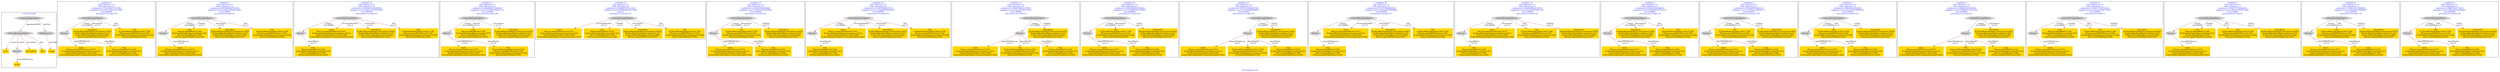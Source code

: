 digraph n0 {
fontcolor="blue"
remincross="true"
label="s16-s-hammer.xml"
subgraph cluster_0 {
label="1-correct model"
n2[style="filled",color="white",fillcolor="lightgray",label="CulturalHeritageObject1"];
n3[shape="plaintext",style="filled",fillcolor="gold",label="year"];
n4[style="filled",color="white",fillcolor="lightgray",label="Person1"];
n5[shape="plaintext",style="filled",fillcolor="gold",label="description"];
n6[shape="plaintext",style="filled",fillcolor="gold",label="title"];
n7[shape="plaintext",style="filled",fillcolor="gold",label="artist"];
n8[style="filled",color="white",fillcolor="lightgray",label="EuropeanaAggregation1"];
n9[style="filled",color="white",fillcolor="lightgray",label="WebResource1"];
n10[shape="plaintext",style="filled",fillcolor="gold",label="image"];
}
subgraph cluster_1 {
label="candidate 0\nlink coherence:1.0\nnode coherence:1.0\nconfidence:0.7352168575070396\nmapping score:0.6617389525023465\ncost:4.99999\n-precision:0.6-recall:0.38"
n12[style="filled",color="white",fillcolor="lightgray",label="CulturalHeritageObject1"];
n13[style="filled",color="white",fillcolor="lightgray",label="Person1"];
n14[shape="plaintext",style="filled",fillcolor="gold",label="artist\n[Person,nameOfThePerson,0.977]\n[CulturalHeritageObject,provenance,0.013]\n[CulturalHeritageObject,title,0.008]\n[CulturalHeritageObject,accessionNumber,0.002]"];
n15[shape="plaintext",style="filled",fillcolor="gold",label="description\n[CulturalHeritageObject,provenance,0.687]\n[CulturalHeritageObject,medium,0.127]\n[CulturalHeritageObject,extent,0.099]\n[Person,nameOfThePerson,0.087]"];
n16[shape="plaintext",style="filled",fillcolor="gold",label="title\n[CulturalHeritageObject,title,0.759]\n[Person,nameOfThePerson,0.194]\n[CulturalHeritageObject,provenance,0.028]\n[Person,dateOfDeath,0.018]"];
n17[shape="plaintext",style="filled",fillcolor="gold",label="year\n[Person,dateOfBirth,0.518]\n[CulturalHeritageObject,created,0.247]\n[Person,dateOfDeath,0.199]\n[Person,nameOfThePerson,0.036]"];
}
subgraph cluster_2 {
label="candidate 1\nlink coherence:1.0\nnode coherence:1.0\nconfidence:0.6676460490732694\nmapping score:0.6392153496910898\ncost:4.99999\n-precision:0.8-recall:0.5"
n19[style="filled",color="white",fillcolor="lightgray",label="CulturalHeritageObject1"];
n20[style="filled",color="white",fillcolor="lightgray",label="Person1"];
n21[shape="plaintext",style="filled",fillcolor="gold",label="artist\n[Person,nameOfThePerson,0.977]\n[CulturalHeritageObject,provenance,0.013]\n[CulturalHeritageObject,title,0.008]\n[CulturalHeritageObject,accessionNumber,0.002]"];
n22[shape="plaintext",style="filled",fillcolor="gold",label="year\n[Person,dateOfBirth,0.518]\n[CulturalHeritageObject,created,0.247]\n[Person,dateOfDeath,0.199]\n[Person,nameOfThePerson,0.036]"];
n23[shape="plaintext",style="filled",fillcolor="gold",label="description\n[CulturalHeritageObject,provenance,0.687]\n[CulturalHeritageObject,medium,0.127]\n[CulturalHeritageObject,extent,0.099]\n[Person,nameOfThePerson,0.087]"];
n24[shape="plaintext",style="filled",fillcolor="gold",label="title\n[CulturalHeritageObject,title,0.759]\n[Person,nameOfThePerson,0.194]\n[CulturalHeritageObject,provenance,0.028]\n[Person,dateOfDeath,0.018]"];
}
subgraph cluster_3 {
label="candidate 10\nlink coherence:1.0\nnode coherence:1.0\nconfidence:0.49154014545489966\nmapping score:0.5805133818182999\ncost:4.99999\n-precision:0.4-recall:0.25"
n26[style="filled",color="white",fillcolor="lightgray",label="CulturalHeritageObject1"];
n27[style="filled",color="white",fillcolor="lightgray",label="Person1"];
n28[shape="plaintext",style="filled",fillcolor="gold",label="artist\n[Person,nameOfThePerson,0.977]\n[CulturalHeritageObject,provenance,0.013]\n[CulturalHeritageObject,title,0.008]\n[CulturalHeritageObject,accessionNumber,0.002]"];
n29[shape="plaintext",style="filled",fillcolor="gold",label="description\n[CulturalHeritageObject,provenance,0.687]\n[CulturalHeritageObject,medium,0.127]\n[CulturalHeritageObject,extent,0.099]\n[Person,nameOfThePerson,0.087]"];
n30[shape="plaintext",style="filled",fillcolor="gold",label="title\n[CulturalHeritageObject,title,0.759]\n[Person,nameOfThePerson,0.194]\n[CulturalHeritageObject,provenance,0.028]\n[Person,dateOfDeath,0.018]"];
n31[shape="plaintext",style="filled",fillcolor="gold",label="year\n[Person,dateOfBirth,0.518]\n[CulturalHeritageObject,created,0.247]\n[Person,dateOfDeath,0.199]\n[Person,nameOfThePerson,0.036]"];
}
subgraph cluster_4 {
label="candidate 11\nlink coherence:1.0\nnode coherence:1.0\nconfidence:0.48240945574682637\nmapping score:0.5774698185822754\ncost:4.99999\n-precision:0.6-recall:0.38"
n33[style="filled",color="white",fillcolor="lightgray",label="CulturalHeritageObject1"];
n34[style="filled",color="white",fillcolor="lightgray",label="Person1"];
n35[shape="plaintext",style="filled",fillcolor="gold",label="artist\n[Person,nameOfThePerson,0.977]\n[CulturalHeritageObject,provenance,0.013]\n[CulturalHeritageObject,title,0.008]\n[CulturalHeritageObject,accessionNumber,0.002]"];
n36[shape="plaintext",style="filled",fillcolor="gold",label="title\n[CulturalHeritageObject,title,0.759]\n[Person,nameOfThePerson,0.194]\n[CulturalHeritageObject,provenance,0.028]\n[Person,dateOfDeath,0.018]"];
n37[shape="plaintext",style="filled",fillcolor="gold",label="year\n[Person,dateOfBirth,0.518]\n[CulturalHeritageObject,created,0.247]\n[Person,dateOfDeath,0.199]\n[Person,nameOfThePerson,0.036]"];
n38[shape="plaintext",style="filled",fillcolor="gold",label="description\n[CulturalHeritageObject,provenance,0.687]\n[CulturalHeritageObject,medium,0.127]\n[CulturalHeritageObject,extent,0.099]\n[Person,nameOfThePerson,0.087]"];
}
subgraph cluster_5 {
label="candidate 12\nlink coherence:1.0\nnode coherence:1.0\nconfidence:0.4239693370211295\nmapping score:0.5996564456737098\ncost:4.0\n-precision:0.5-recall:0.25"
n40[style="filled",color="white",fillcolor="lightgray",label="CulturalHeritageObject1"];
n41[shape="plaintext",style="filled",fillcolor="gold",label="artist\n[Person,nameOfThePerson,0.977]\n[CulturalHeritageObject,provenance,0.013]\n[CulturalHeritageObject,title,0.008]\n[CulturalHeritageObject,accessionNumber,0.002]"];
n42[shape="plaintext",style="filled",fillcolor="gold",label="year\n[Person,dateOfBirth,0.518]\n[CulturalHeritageObject,created,0.247]\n[Person,dateOfDeath,0.199]\n[Person,nameOfThePerson,0.036]"];
n43[shape="plaintext",style="filled",fillcolor="gold",label="description\n[CulturalHeritageObject,provenance,0.687]\n[CulturalHeritageObject,medium,0.127]\n[CulturalHeritageObject,extent,0.099]\n[Person,nameOfThePerson,0.087]"];
n44[shape="plaintext",style="filled",fillcolor="gold",label="title\n[CulturalHeritageObject,title,0.759]\n[Person,nameOfThePerson,0.194]\n[CulturalHeritageObject,provenance,0.028]\n[Person,dateOfDeath,0.018]"];
}
subgraph cluster_6 {
label="candidate 13\nlink coherence:1.0\nnode coherence:1.0\nconfidence:0.4124249056298968\nmapping score:0.5541416352099656\ncost:4.99999\n-precision:0.4-recall:0.25"
n46[style="filled",color="white",fillcolor="lightgray",label="CulturalHeritageObject1"];
n47[style="filled",color="white",fillcolor="lightgray",label="Person1"];
n48[shape="plaintext",style="filled",fillcolor="gold",label="artist\n[Person,nameOfThePerson,0.977]\n[CulturalHeritageObject,provenance,0.013]\n[CulturalHeritageObject,title,0.008]\n[CulturalHeritageObject,accessionNumber,0.002]"];
n49[shape="plaintext",style="filled",fillcolor="gold",label="title\n[CulturalHeritageObject,title,0.759]\n[Person,nameOfThePerson,0.194]\n[CulturalHeritageObject,provenance,0.028]\n[Person,dateOfDeath,0.018]"];
n50[shape="plaintext",style="filled",fillcolor="gold",label="year\n[Person,dateOfBirth,0.518]\n[CulturalHeritageObject,created,0.247]\n[Person,dateOfDeath,0.199]\n[Person,nameOfThePerson,0.036]"];
n51[shape="plaintext",style="filled",fillcolor="gold",label="description\n[CulturalHeritageObject,provenance,0.687]\n[CulturalHeritageObject,medium,0.127]\n[CulturalHeritageObject,extent,0.099]\n[Person,nameOfThePerson,0.087]"];
}
subgraph cluster_7 {
label="candidate 14\nlink coherence:1.0\nnode coherence:1.0\nconfidence:0.4119473888025556\nmapping score:0.5539824629341852\ncost:4.99999\n-precision:0.4-recall:0.25"
n53[style="filled",color="white",fillcolor="lightgray",label="CulturalHeritageObject1"];
n54[style="filled",color="white",fillcolor="lightgray",label="Person1"];
n55[shape="plaintext",style="filled",fillcolor="gold",label="artist\n[Person,nameOfThePerson,0.977]\n[CulturalHeritageObject,provenance,0.013]\n[CulturalHeritageObject,title,0.008]\n[CulturalHeritageObject,accessionNumber,0.002]"];
n56[shape="plaintext",style="filled",fillcolor="gold",label="year\n[Person,dateOfBirth,0.518]\n[CulturalHeritageObject,created,0.247]\n[Person,dateOfDeath,0.199]\n[Person,nameOfThePerson,0.036]"];
n57[shape="plaintext",style="filled",fillcolor="gold",label="description\n[CulturalHeritageObject,provenance,0.687]\n[CulturalHeritageObject,medium,0.127]\n[CulturalHeritageObject,extent,0.099]\n[Person,nameOfThePerson,0.087]"];
n58[shape="plaintext",style="filled",fillcolor="gold",label="title\n[CulturalHeritageObject,title,0.759]\n[Person,nameOfThePerson,0.194]\n[CulturalHeritageObject,provenance,0.028]\n[Person,dateOfDeath,0.018]"];
}
subgraph cluster_8 {
label="candidate 15\nlink coherence:1.0\nnode coherence:1.0\nconfidence:0.41000799452278935\nmapping score:0.553335998174263\ncost:4.99999\n-precision:0.4-recall:0.25"
n60[style="filled",color="white",fillcolor="lightgray",label="CulturalHeritageObject1"];
n61[style="filled",color="white",fillcolor="lightgray",label="Person1"];
n62[shape="plaintext",style="filled",fillcolor="gold",label="artist\n[Person,nameOfThePerson,0.977]\n[CulturalHeritageObject,provenance,0.013]\n[CulturalHeritageObject,title,0.008]\n[CulturalHeritageObject,accessionNumber,0.002]"];
n63[shape="plaintext",style="filled",fillcolor="gold",label="title\n[CulturalHeritageObject,title,0.759]\n[Person,nameOfThePerson,0.194]\n[CulturalHeritageObject,provenance,0.028]\n[Person,dateOfDeath,0.018]"];
n64[shape="plaintext",style="filled",fillcolor="gold",label="year\n[Person,dateOfBirth,0.518]\n[CulturalHeritageObject,created,0.247]\n[Person,dateOfDeath,0.199]\n[Person,nameOfThePerson,0.036]"];
n65[shape="plaintext",style="filled",fillcolor="gold",label="description\n[CulturalHeritageObject,provenance,0.687]\n[CulturalHeritageObject,medium,0.127]\n[CulturalHeritageObject,extent,0.099]\n[Person,nameOfThePerson,0.087]"];
}
subgraph cluster_9 {
label="candidate 16\nlink coherence:1.0\nnode coherence:1.0\nconfidence:0.40542849920708046\nmapping score:0.5518094997356935\ncost:4.99999\n-precision:0.4-recall:0.25"
n67[style="filled",color="white",fillcolor="lightgray",label="CulturalHeritageObject1"];
n68[style="filled",color="white",fillcolor="lightgray",label="Person1"];
n69[shape="plaintext",style="filled",fillcolor="gold",label="artist\n[Person,nameOfThePerson,0.977]\n[CulturalHeritageObject,provenance,0.013]\n[CulturalHeritageObject,title,0.008]\n[CulturalHeritageObject,accessionNumber,0.002]"];
n70[shape="plaintext",style="filled",fillcolor="gold",label="title\n[CulturalHeritageObject,title,0.759]\n[Person,nameOfThePerson,0.194]\n[CulturalHeritageObject,provenance,0.028]\n[Person,dateOfDeath,0.018]"];
n71[shape="plaintext",style="filled",fillcolor="gold",label="year\n[Person,dateOfBirth,0.518]\n[CulturalHeritageObject,created,0.247]\n[Person,dateOfDeath,0.199]\n[Person,nameOfThePerson,0.036]"];
n72[shape="plaintext",style="filled",fillcolor="gold",label="description\n[CulturalHeritageObject,provenance,0.687]\n[CulturalHeritageObject,medium,0.127]\n[CulturalHeritageObject,extent,0.099]\n[Person,nameOfThePerson,0.087]"];
}
subgraph cluster_10 {
label="candidate 17\nlink coherence:1.0\nnode coherence:1.0\nconfidence:0.40301158809997295\nmapping score:0.551003862699991\ncost:4.99999\n-precision:0.4-recall:0.25"
n74[style="filled",color="white",fillcolor="lightgray",label="CulturalHeritageObject1"];
n75[style="filled",color="white",fillcolor="lightgray",label="Person1"];
n76[shape="plaintext",style="filled",fillcolor="gold",label="artist\n[Person,nameOfThePerson,0.977]\n[CulturalHeritageObject,provenance,0.013]\n[CulturalHeritageObject,title,0.008]\n[CulturalHeritageObject,accessionNumber,0.002]"];
n77[shape="plaintext",style="filled",fillcolor="gold",label="title\n[CulturalHeritageObject,title,0.759]\n[Person,nameOfThePerson,0.194]\n[CulturalHeritageObject,provenance,0.028]\n[Person,dateOfDeath,0.018]"];
n78[shape="plaintext",style="filled",fillcolor="gold",label="year\n[Person,dateOfBirth,0.518]\n[CulturalHeritageObject,created,0.247]\n[Person,dateOfDeath,0.199]\n[Person,nameOfThePerson,0.036]"];
n79[shape="plaintext",style="filled",fillcolor="gold",label="description\n[CulturalHeritageObject,provenance,0.687]\n[CulturalHeritageObject,medium,0.127]\n[CulturalHeritageObject,extent,0.099]\n[Person,nameOfThePerson,0.087]"];
}
subgraph cluster_11 {
label="candidate 18\nlink coherence:1.0\nnode coherence:1.0\nconfidence:0.3710707980069588\nmapping score:0.5403569326689862\ncost:4.99999\n-precision:0.4-recall:0.25"
n81[style="filled",color="white",fillcolor="lightgray",label="CulturalHeritageObject1"];
n82[style="filled",color="white",fillcolor="lightgray",label="Person1"];
n83[shape="plaintext",style="filled",fillcolor="gold",label="artist\n[Person,nameOfThePerson,0.977]\n[CulturalHeritageObject,provenance,0.013]\n[CulturalHeritageObject,title,0.008]\n[CulturalHeritageObject,accessionNumber,0.002]"];
n84[shape="plaintext",style="filled",fillcolor="gold",label="year\n[Person,dateOfBirth,0.518]\n[CulturalHeritageObject,created,0.247]\n[Person,dateOfDeath,0.199]\n[Person,nameOfThePerson,0.036]"];
n85[shape="plaintext",style="filled",fillcolor="gold",label="description\n[CulturalHeritageObject,provenance,0.687]\n[CulturalHeritageObject,medium,0.127]\n[CulturalHeritageObject,extent,0.099]\n[Person,nameOfThePerson,0.087]"];
n86[shape="plaintext",style="filled",fillcolor="gold",label="title\n[CulturalHeritageObject,title,0.759]\n[Person,nameOfThePerson,0.194]\n[CulturalHeritageObject,provenance,0.028]\n[Person,dateOfDeath,0.018]"];
}
subgraph cluster_12 {
label="candidate 19\nlink coherence:1.0\nnode coherence:1.0\nconfidence:0.35429348592016763\nmapping score:0.5347644953067225\ncost:4.99999\n-precision:0.4-recall:0.25"
n88[style="filled",color="white",fillcolor="lightgray",label="CulturalHeritageObject1"];
n89[style="filled",color="white",fillcolor="lightgray",label="Person1"];
n90[shape="plaintext",style="filled",fillcolor="gold",label="artist\n[Person,nameOfThePerson,0.977]\n[CulturalHeritageObject,provenance,0.013]\n[CulturalHeritageObject,title,0.008]\n[CulturalHeritageObject,accessionNumber,0.002]"];
n91[shape="plaintext",style="filled",fillcolor="gold",label="title\n[CulturalHeritageObject,title,0.759]\n[Person,nameOfThePerson,0.194]\n[CulturalHeritageObject,provenance,0.028]\n[Person,dateOfDeath,0.018]"];
n92[shape="plaintext",style="filled",fillcolor="gold",label="year\n[Person,dateOfBirth,0.518]\n[CulturalHeritageObject,created,0.247]\n[Person,dateOfDeath,0.199]\n[Person,nameOfThePerson,0.036]"];
n93[shape="plaintext",style="filled",fillcolor="gold",label="description\n[CulturalHeritageObject,provenance,0.687]\n[CulturalHeritageObject,medium,0.127]\n[CulturalHeritageObject,extent,0.099]\n[Person,nameOfThePerson,0.087]"];
}
subgraph cluster_13 {
label="candidate 2\nlink coherence:1.0\nnode coherence:1.0\nconfidence:0.6556241008546956\nmapping score:0.6352080336182319\ncost:4.99999\n-precision:0.6-recall:0.38"
n95[style="filled",color="white",fillcolor="lightgray",label="CulturalHeritageObject1"];
n96[style="filled",color="white",fillcolor="lightgray",label="Person1"];
n97[shape="plaintext",style="filled",fillcolor="gold",label="artist\n[Person,nameOfThePerson,0.977]\n[CulturalHeritageObject,provenance,0.013]\n[CulturalHeritageObject,title,0.008]\n[CulturalHeritageObject,accessionNumber,0.002]"];
n98[shape="plaintext",style="filled",fillcolor="gold",label="year\n[Person,dateOfBirth,0.518]\n[CulturalHeritageObject,created,0.247]\n[Person,dateOfDeath,0.199]\n[Person,nameOfThePerson,0.036]"];
n99[shape="plaintext",style="filled",fillcolor="gold",label="description\n[CulturalHeritageObject,provenance,0.687]\n[CulturalHeritageObject,medium,0.127]\n[CulturalHeritageObject,extent,0.099]\n[Person,nameOfThePerson,0.087]"];
n100[shape="plaintext",style="filled",fillcolor="gold",label="title\n[CulturalHeritageObject,title,0.759]\n[Person,nameOfThePerson,0.194]\n[CulturalHeritageObject,provenance,0.028]\n[Person,dateOfDeath,0.018]"];
}
subgraph cluster_14 {
label="candidate 3\nlink coherence:1.0\nnode coherence:1.0\nconfidence:0.5952445878492324\nmapping score:0.6150815292830775\ncost:4.99999\n-precision:0.6-recall:0.38"
n102[style="filled",color="white",fillcolor="lightgray",label="CulturalHeritageObject1"];
n103[style="filled",color="white",fillcolor="lightgray",label="Person1"];
n104[shape="plaintext",style="filled",fillcolor="gold",label="artist\n[Person,nameOfThePerson,0.977]\n[CulturalHeritageObject,provenance,0.013]\n[CulturalHeritageObject,title,0.008]\n[CulturalHeritageObject,accessionNumber,0.002]"];
n105[shape="plaintext",style="filled",fillcolor="gold",label="title\n[CulturalHeritageObject,title,0.759]\n[Person,nameOfThePerson,0.194]\n[CulturalHeritageObject,provenance,0.028]\n[Person,dateOfDeath,0.018]"];
n106[shape="plaintext",style="filled",fillcolor="gold",label="year\n[Person,dateOfBirth,0.518]\n[CulturalHeritageObject,created,0.247]\n[Person,dateOfDeath,0.199]\n[Person,nameOfThePerson,0.036]"];
n107[shape="plaintext",style="filled",fillcolor="gold",label="description\n[CulturalHeritageObject,provenance,0.687]\n[CulturalHeritageObject,medium,0.127]\n[CulturalHeritageObject,extent,0.099]\n[Person,nameOfThePerson,0.087]"];
}
subgraph cluster_15 {
label="candidate 4\nlink coherence:1.0\nnode coherence:1.0\nconfidence:0.588248181426416\nmapping score:0.6127493938088053\ncost:4.99999\n-precision:0.6-recall:0.38"
n109[style="filled",color="white",fillcolor="lightgray",label="CulturalHeritageObject1"];
n110[style="filled",color="white",fillcolor="lightgray",label="Person1"];
n111[shape="plaintext",style="filled",fillcolor="gold",label="artist\n[Person,nameOfThePerson,0.977]\n[CulturalHeritageObject,provenance,0.013]\n[CulturalHeritageObject,title,0.008]\n[CulturalHeritageObject,accessionNumber,0.002]"];
n112[shape="plaintext",style="filled",fillcolor="gold",label="title\n[CulturalHeritageObject,title,0.759]\n[Person,nameOfThePerson,0.194]\n[CulturalHeritageObject,provenance,0.028]\n[Person,dateOfDeath,0.018]"];
n113[shape="plaintext",style="filled",fillcolor="gold",label="year\n[Person,dateOfBirth,0.518]\n[CulturalHeritageObject,created,0.247]\n[Person,dateOfDeath,0.199]\n[Person,nameOfThePerson,0.036]"];
n114[shape="plaintext",style="filled",fillcolor="gold",label="description\n[CulturalHeritageObject,provenance,0.687]\n[CulturalHeritageObject,medium,0.127]\n[CulturalHeritageObject,extent,0.099]\n[Person,nameOfThePerson,0.087]"];
}
subgraph cluster_16 {
label="candidate 5\nlink coherence:1.0\nnode coherence:1.0\nconfidence:0.5499802641805965\nmapping score:0.5999934213935322\ncost:4.99999\n-precision:0.4-recall:0.25"
n116[style="filled",color="white",fillcolor="lightgray",label="CulturalHeritageObject1"];
n117[style="filled",color="white",fillcolor="lightgray",label="Person1"];
n118[shape="plaintext",style="filled",fillcolor="gold",label="artist\n[Person,nameOfThePerson,0.977]\n[CulturalHeritageObject,provenance,0.013]\n[CulturalHeritageObject,title,0.008]\n[CulturalHeritageObject,accessionNumber,0.002]"];
n119[shape="plaintext",style="filled",fillcolor="gold",label="title\n[CulturalHeritageObject,title,0.759]\n[Person,nameOfThePerson,0.194]\n[CulturalHeritageObject,provenance,0.028]\n[Person,dateOfDeath,0.018]"];
n120[shape="plaintext",style="filled",fillcolor="gold",label="description\n[CulturalHeritageObject,provenance,0.687]\n[CulturalHeritageObject,medium,0.127]\n[CulturalHeritageObject,extent,0.099]\n[Person,nameOfThePerson,0.087]"];
n121[shape="plaintext",style="filled",fillcolor="gold",label="year\n[Person,dateOfBirth,0.518]\n[CulturalHeritageObject,created,0.247]\n[Person,dateOfDeath,0.199]\n[Person,nameOfThePerson,0.036]"];
}
subgraph cluster_17 {
label="candidate 6\nlink coherence:1.0\nnode coherence:1.0\nconfidence:0.5276737794154622\nmapping score:0.5925579264718207\ncost:4.99999\n-precision:0.8-recall:0.5"
n123[style="filled",color="white",fillcolor="lightgray",label="CulturalHeritageObject1"];
n124[style="filled",color="white",fillcolor="lightgray",label="Person1"];
n125[shape="plaintext",style="filled",fillcolor="gold",label="artist\n[Person,nameOfThePerson,0.977]\n[CulturalHeritageObject,provenance,0.013]\n[CulturalHeritageObject,title,0.008]\n[CulturalHeritageObject,accessionNumber,0.002]"];
n126[shape="plaintext",style="filled",fillcolor="gold",label="year\n[Person,dateOfBirth,0.518]\n[CulturalHeritageObject,created,0.247]\n[Person,dateOfDeath,0.199]\n[Person,nameOfThePerson,0.036]"];
n127[shape="plaintext",style="filled",fillcolor="gold",label="title\n[CulturalHeritageObject,title,0.759]\n[Person,nameOfThePerson,0.194]\n[CulturalHeritageObject,provenance,0.028]\n[Person,dateOfDeath,0.018]"];
n128[shape="plaintext",style="filled",fillcolor="gold",label="description\n[CulturalHeritageObject,provenance,0.687]\n[CulturalHeritageObject,medium,0.127]\n[CulturalHeritageObject,extent,0.099]\n[Person,nameOfThePerson,0.087]"];
}
subgraph cluster_18 {
label="candidate 7\nlink coherence:1.0\nnode coherence:1.0\nconfidence:0.5206773729926458\nmapping score:0.5902257909975486\ncost:4.99999\n-precision:0.8-recall:0.5"
n130[style="filled",color="white",fillcolor="lightgray",label="CulturalHeritageObject1"];
n131[style="filled",color="white",fillcolor="lightgray",label="Person1"];
n132[shape="plaintext",style="filled",fillcolor="gold",label="artist\n[Person,nameOfThePerson,0.977]\n[CulturalHeritageObject,provenance,0.013]\n[CulturalHeritageObject,title,0.008]\n[CulturalHeritageObject,accessionNumber,0.002]"];
n133[shape="plaintext",style="filled",fillcolor="gold",label="year\n[Person,dateOfBirth,0.518]\n[CulturalHeritageObject,created,0.247]\n[Person,dateOfDeath,0.199]\n[Person,nameOfThePerson,0.036]"];
n134[shape="plaintext",style="filled",fillcolor="gold",label="title\n[CulturalHeritageObject,title,0.759]\n[Person,nameOfThePerson,0.194]\n[CulturalHeritageObject,provenance,0.028]\n[Person,dateOfDeath,0.018]"];
n135[shape="plaintext",style="filled",fillcolor="gold",label="description\n[CulturalHeritageObject,provenance,0.687]\n[CulturalHeritageObject,medium,0.127]\n[CulturalHeritageObject,extent,0.099]\n[Person,nameOfThePerson,0.087]"];
}
subgraph cluster_19 {
label="candidate 8\nlink coherence:1.0\nnode coherence:1.0\nconfidence:0.5156518311968884\nmapping score:0.5885506103989627\ncost:4.99999\n-precision:0.6-recall:0.38"
n137[style="filled",color="white",fillcolor="lightgray",label="CulturalHeritageObject1"];
n138[style="filled",color="white",fillcolor="lightgray",label="Person1"];
n139[shape="plaintext",style="filled",fillcolor="gold",label="artist\n[Person,nameOfThePerson,0.977]\n[CulturalHeritageObject,provenance,0.013]\n[CulturalHeritageObject,title,0.008]\n[CulturalHeritageObject,accessionNumber,0.002]"];
n140[shape="plaintext",style="filled",fillcolor="gold",label="year\n[Person,dateOfBirth,0.518]\n[CulturalHeritageObject,created,0.247]\n[Person,dateOfDeath,0.199]\n[Person,nameOfThePerson,0.036]"];
n141[shape="plaintext",style="filled",fillcolor="gold",label="title\n[CulturalHeritageObject,title,0.759]\n[Person,nameOfThePerson,0.194]\n[CulturalHeritageObject,provenance,0.028]\n[Person,dateOfDeath,0.018]"];
n142[shape="plaintext",style="filled",fillcolor="gold",label="description\n[CulturalHeritageObject,provenance,0.687]\n[CulturalHeritageObject,medium,0.127]\n[CulturalHeritageObject,extent,0.099]\n[Person,nameOfThePerson,0.087]"];
}
subgraph cluster_20 {
label="candidate 9\nlink coherence:1.0\nnode coherence:1.0\nconfidence:0.508655424774072\nmapping score:0.5862184749246907\ncost:4.99999\n-precision:0.6-recall:0.38"
n144[style="filled",color="white",fillcolor="lightgray",label="CulturalHeritageObject1"];
n145[style="filled",color="white",fillcolor="lightgray",label="Person1"];
n146[shape="plaintext",style="filled",fillcolor="gold",label="artist\n[Person,nameOfThePerson,0.977]\n[CulturalHeritageObject,provenance,0.013]\n[CulturalHeritageObject,title,0.008]\n[CulturalHeritageObject,accessionNumber,0.002]"];
n147[shape="plaintext",style="filled",fillcolor="gold",label="year\n[Person,dateOfBirth,0.518]\n[CulturalHeritageObject,created,0.247]\n[Person,dateOfDeath,0.199]\n[Person,nameOfThePerson,0.036]"];
n148[shape="plaintext",style="filled",fillcolor="gold",label="title\n[CulturalHeritageObject,title,0.759]\n[Person,nameOfThePerson,0.194]\n[CulturalHeritageObject,provenance,0.028]\n[Person,dateOfDeath,0.018]"];
n149[shape="plaintext",style="filled",fillcolor="gold",label="description\n[CulturalHeritageObject,provenance,0.687]\n[CulturalHeritageObject,medium,0.127]\n[CulturalHeritageObject,extent,0.099]\n[Person,nameOfThePerson,0.087]"];
}
n2 -> n3[color="brown",fontcolor="black",label="created"]
n2 -> n4[color="brown",fontcolor="black",label="creator"]
n2 -> n5[color="brown",fontcolor="black",label="description"]
n2 -> n6[color="brown",fontcolor="black",label="title"]
n4 -> n7[color="brown",fontcolor="black",label="nameOfThePerson"]
n8 -> n2[color="brown",fontcolor="black",label="aggregatedCHO"]
n8 -> n9[color="brown",fontcolor="black",label="hasView"]
n9 -> n10[color="brown",fontcolor="black",label="classLink"]
n12 -> n13[color="brown",fontcolor="black",label="creator\nw=0.99999"]
n13 -> n14[color="brown",fontcolor="black",label="nameOfThePerson\nw=1.0"]
n12 -> n15[color="brown",fontcolor="black",label="provenance\nw=1.0"]
n12 -> n16[color="brown",fontcolor="black",label="title\nw=1.0"]
n13 -> n17[color="brown",fontcolor="black",label="dateOfBirth\nw=1.0"]
n19 -> n20[color="brown",fontcolor="black",label="creator\nw=0.99999"]
n20 -> n21[color="brown",fontcolor="black",label="nameOfThePerson\nw=1.0"]
n19 -> n22[color="brown",fontcolor="black",label="created\nw=1.0"]
n19 -> n23[color="brown",fontcolor="black",label="provenance\nw=1.0"]
n19 -> n24[color="brown",fontcolor="black",label="title\nw=1.0"]
n26 -> n27[color="brown",fontcolor="black",label="creator\nw=0.99999"]
n26 -> n28[color="brown",fontcolor="black",label="accessionNumber\nw=1.0"]
n26 -> n29[color="brown",fontcolor="black",label="provenance\nw=1.0"]
n26 -> n30[color="brown",fontcolor="black",label="title\nw=1.0"]
n27 -> n31[color="brown",fontcolor="black",label="dateOfBirth\nw=1.0"]
n33 -> n34[color="brown",fontcolor="black",label="creator\nw=0.99999"]
n34 -> n35[color="brown",fontcolor="black",label="nameOfThePerson\nw=1.0"]
n34 -> n36[color="brown",fontcolor="black",label="dateOfDeath\nw=1.0"]
n33 -> n37[color="brown",fontcolor="black",label="created\nw=1.0"]
n33 -> n38[color="brown",fontcolor="black",label="provenance\nw=1.0"]
n40 -> n41[color="brown",fontcolor="black",label="accessionNumber\nw=1.0"]
n40 -> n42[color="brown",fontcolor="black",label="created\nw=1.0"]
n40 -> n43[color="brown",fontcolor="black",label="provenance\nw=1.0"]
n40 -> n44[color="brown",fontcolor="black",label="title\nw=1.0"]
n46 -> n47[color="brown",fontcolor="black",label="creator\nw=0.99999"]
n47 -> n48[color="brown",fontcolor="black",label="nameOfThePerson\nw=1.0"]
n46 -> n49[color="brown",fontcolor="black",label="provenance\nw=1.0"]
n47 -> n50[color="brown",fontcolor="black",label="dateOfBirth\nw=1.0"]
n46 -> n51[color="brown",fontcolor="black",label="medium\nw=1.0"]
n53 -> n54[color="brown",fontcolor="black",label="creator\nw=0.99999"]
n53 -> n55[color="brown",fontcolor="black",label="accessionNumber\nw=1.0"]
n54 -> n56[color="brown",fontcolor="black",label="dateOfDeath\nw=1.0"]
n53 -> n57[color="brown",fontcolor="black",label="provenance\nw=1.0"]
n53 -> n58[color="brown",fontcolor="black",label="title\nw=1.0"]
n60 -> n61[color="brown",fontcolor="black",label="creator\nw=0.99999"]
n61 -> n62[color="brown",fontcolor="black",label="nameOfThePerson\nw=1.0"]
n61 -> n63[color="brown",fontcolor="black",label="dateOfDeath\nw=1.0"]
n61 -> n64[color="brown",fontcolor="black",label="dateOfBirth\nw=1.0"]
n60 -> n65[color="brown",fontcolor="black",label="medium\nw=1.0"]
n67 -> n68[color="brown",fontcolor="black",label="creator\nw=0.99999"]
n68 -> n69[color="brown",fontcolor="black",label="nameOfThePerson\nw=1.0"]
n67 -> n70[color="brown",fontcolor="black",label="provenance\nw=1.0"]
n68 -> n71[color="brown",fontcolor="black",label="dateOfBirth\nw=1.0"]
n67 -> n72[color="brown",fontcolor="black",label="extent\nw=1.0"]
n74 -> n75[color="brown",fontcolor="black",label="creator\nw=0.99999"]
n75 -> n76[color="brown",fontcolor="black",label="nameOfThePerson\nw=1.0"]
n75 -> n77[color="brown",fontcolor="black",label="dateOfDeath\nw=1.0"]
n75 -> n78[color="brown",fontcolor="black",label="dateOfBirth\nw=1.0"]
n74 -> n79[color="brown",fontcolor="black",label="extent\nw=1.0"]
n81 -> n82[color="brown",fontcolor="black",label="creator\nw=0.99999"]
n81 -> n83[color="brown",fontcolor="black",label="accessionNumber\nw=1.0"]
n82 -> n84[color="brown",fontcolor="black",label="nameOfThePerson\nw=1.0"]
n81 -> n85[color="brown",fontcolor="black",label="provenance\nw=1.0"]
n81 -> n86[color="brown",fontcolor="black",label="title\nw=1.0"]
n88 -> n89[color="brown",fontcolor="black",label="creator\nw=0.99999"]
n88 -> n90[color="brown",fontcolor="black",label="provenance\nw=1.0"]
n88 -> n91[color="brown",fontcolor="black",label="title\nw=1.0"]
n89 -> n92[color="brown",fontcolor="black",label="dateOfBirth\nw=1.0"]
n88 -> n93[color="brown",fontcolor="black",label="medium\nw=1.0"]
n95 -> n96[color="brown",fontcolor="black",label="creator\nw=0.99999"]
n96 -> n97[color="brown",fontcolor="black",label="nameOfThePerson\nw=1.0"]
n96 -> n98[color="brown",fontcolor="black",label="dateOfDeath\nw=1.0"]
n95 -> n99[color="brown",fontcolor="black",label="provenance\nw=1.0"]
n95 -> n100[color="brown",fontcolor="black",label="title\nw=1.0"]
n102 -> n103[color="brown",fontcolor="black",label="creator\nw=0.99999"]
n103 -> n104[color="brown",fontcolor="black",label="nameOfThePerson\nw=1.0"]
n102 -> n105[color="brown",fontcolor="black",label="title\nw=1.0"]
n103 -> n106[color="brown",fontcolor="black",label="dateOfBirth\nw=1.0"]
n102 -> n107[color="brown",fontcolor="black",label="medium\nw=1.0"]
n109 -> n110[color="brown",fontcolor="black",label="creator\nw=0.99999"]
n110 -> n111[color="brown",fontcolor="black",label="nameOfThePerson\nw=1.0"]
n109 -> n112[color="brown",fontcolor="black",label="title\nw=1.0"]
n110 -> n113[color="brown",fontcolor="black",label="dateOfBirth\nw=1.0"]
n109 -> n114[color="brown",fontcolor="black",label="extent\nw=1.0"]
n116 -> n117[color="brown",fontcolor="black",label="creator\nw=0.99999"]
n117 -> n118[color="brown",fontcolor="black",label="nameOfThePerson\nw=1.0"]
n117 -> n119[color="brown",fontcolor="black",label="dateOfDeath\nw=1.0"]
n116 -> n120[color="brown",fontcolor="black",label="provenance\nw=1.0"]
n117 -> n121[color="brown",fontcolor="black",label="dateOfBirth\nw=1.0"]
n123 -> n124[color="brown",fontcolor="black",label="creator\nw=0.99999"]
n124 -> n125[color="brown",fontcolor="black",label="nameOfThePerson\nw=1.0"]
n123 -> n126[color="brown",fontcolor="black",label="created\nw=1.0"]
n123 -> n127[color="brown",fontcolor="black",label="title\nw=1.0"]
n123 -> n128[color="brown",fontcolor="black",label="medium\nw=1.0"]
n130 -> n131[color="brown",fontcolor="black",label="creator\nw=0.99999"]
n131 -> n132[color="brown",fontcolor="black",label="nameOfThePerson\nw=1.0"]
n130 -> n133[color="brown",fontcolor="black",label="created\nw=1.0"]
n130 -> n134[color="brown",fontcolor="black",label="title\nw=1.0"]
n130 -> n135[color="brown",fontcolor="black",label="extent\nw=1.0"]
n137 -> n138[color="brown",fontcolor="black",label="creator\nw=0.99999"]
n138 -> n139[color="brown",fontcolor="black",label="nameOfThePerson\nw=1.0"]
n138 -> n140[color="brown",fontcolor="black",label="dateOfDeath\nw=1.0"]
n137 -> n141[color="brown",fontcolor="black",label="title\nw=1.0"]
n137 -> n142[color="brown",fontcolor="black",label="medium\nw=1.0"]
n144 -> n145[color="brown",fontcolor="black",label="creator\nw=0.99999"]
n145 -> n146[color="brown",fontcolor="black",label="nameOfThePerson\nw=1.0"]
n145 -> n147[color="brown",fontcolor="black",label="dateOfDeath\nw=1.0"]
n144 -> n148[color="brown",fontcolor="black",label="title\nw=1.0"]
n144 -> n149[color="brown",fontcolor="black",label="extent\nw=1.0"]
}
